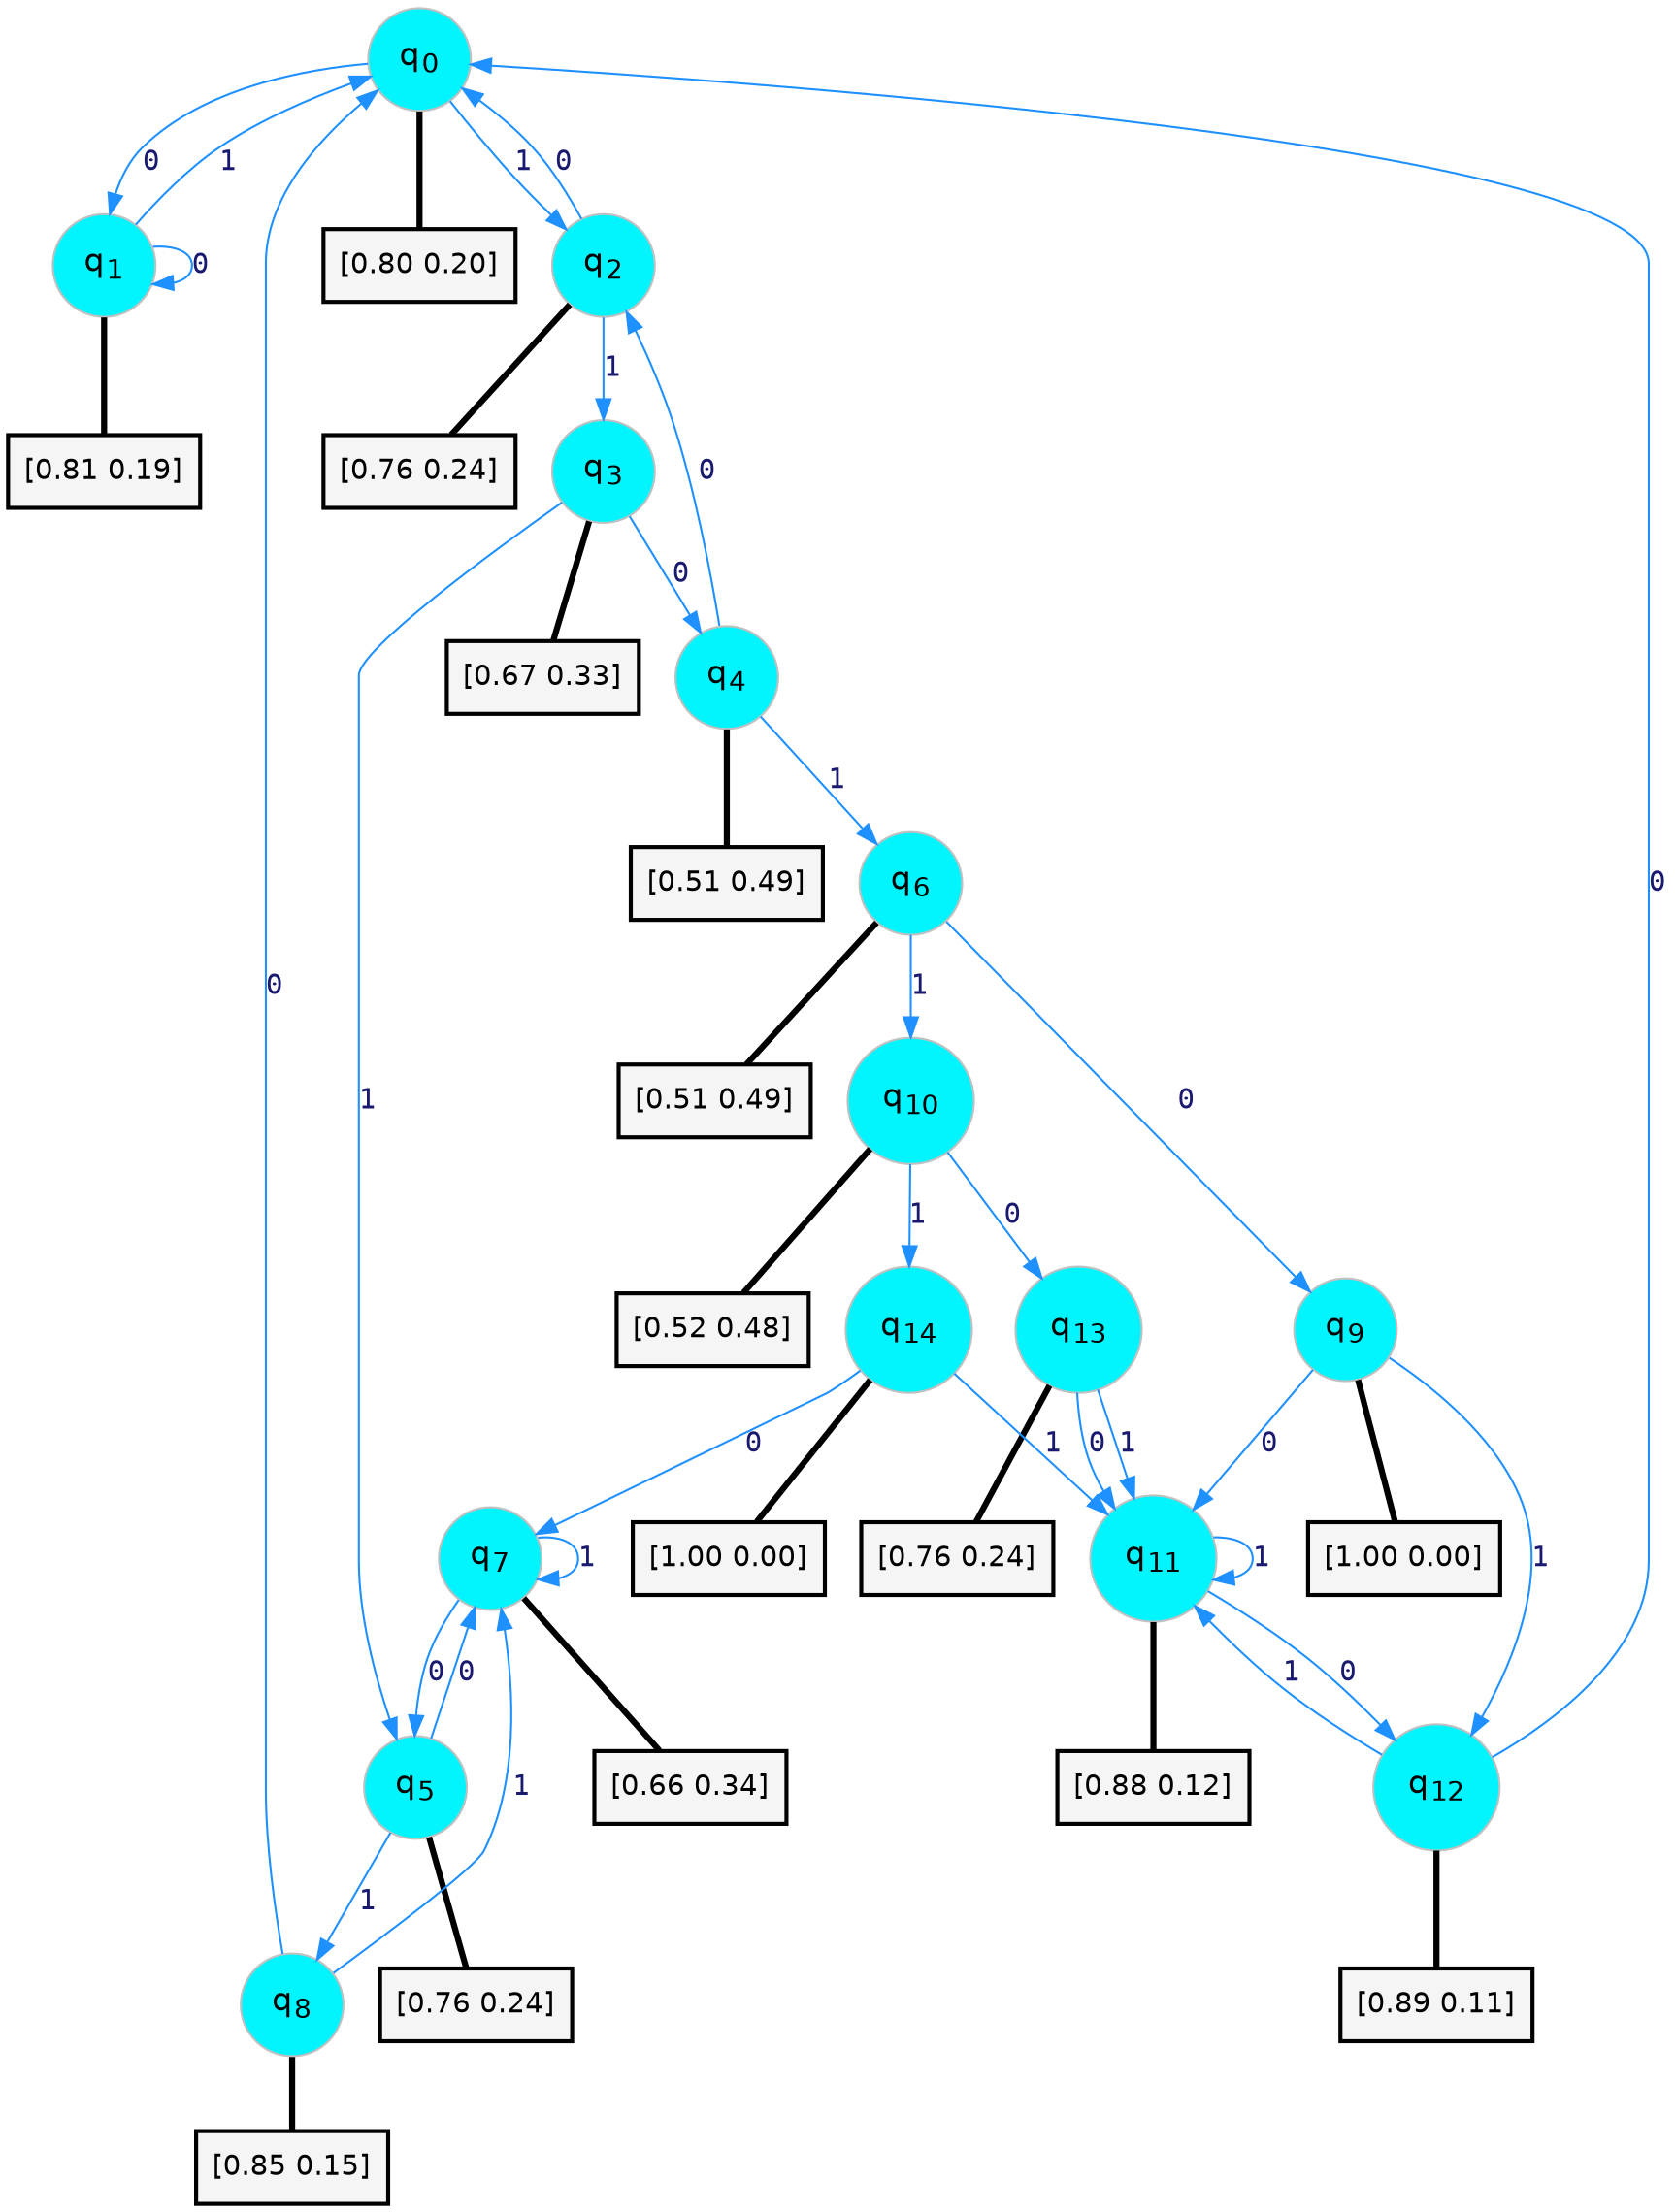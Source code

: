 digraph G {
graph [
bgcolor=transparent, dpi=300, rankdir=TD, size="40,25"];
node [
color=gray, fillcolor=turquoise1, fontcolor=black, fontname=Helvetica, fontsize=16, fontweight=bold, shape=circle, style=filled];
edge [
arrowsize=1, color=dodgerblue1, fontcolor=midnightblue, fontname=courier, fontweight=bold, penwidth=1, style=solid, weight=20];
0[label=<q<SUB>0</SUB>>];
1[label=<q<SUB>1</SUB>>];
2[label=<q<SUB>2</SUB>>];
3[label=<q<SUB>3</SUB>>];
4[label=<q<SUB>4</SUB>>];
5[label=<q<SUB>5</SUB>>];
6[label=<q<SUB>6</SUB>>];
7[label=<q<SUB>7</SUB>>];
8[label=<q<SUB>8</SUB>>];
9[label=<q<SUB>9</SUB>>];
10[label=<q<SUB>10</SUB>>];
11[label=<q<SUB>11</SUB>>];
12[label=<q<SUB>12</SUB>>];
13[label=<q<SUB>13</SUB>>];
14[label=<q<SUB>14</SUB>>];
15[label="[0.80 0.20]", shape=box,fontcolor=black, fontname=Helvetica, fontsize=14, penwidth=2, fillcolor=whitesmoke,color=black];
16[label="[0.81 0.19]", shape=box,fontcolor=black, fontname=Helvetica, fontsize=14, penwidth=2, fillcolor=whitesmoke,color=black];
17[label="[0.76 0.24]", shape=box,fontcolor=black, fontname=Helvetica, fontsize=14, penwidth=2, fillcolor=whitesmoke,color=black];
18[label="[0.67 0.33]", shape=box,fontcolor=black, fontname=Helvetica, fontsize=14, penwidth=2, fillcolor=whitesmoke,color=black];
19[label="[0.51 0.49]", shape=box,fontcolor=black, fontname=Helvetica, fontsize=14, penwidth=2, fillcolor=whitesmoke,color=black];
20[label="[0.76 0.24]", shape=box,fontcolor=black, fontname=Helvetica, fontsize=14, penwidth=2, fillcolor=whitesmoke,color=black];
21[label="[0.51 0.49]", shape=box,fontcolor=black, fontname=Helvetica, fontsize=14, penwidth=2, fillcolor=whitesmoke,color=black];
22[label="[0.66 0.34]", shape=box,fontcolor=black, fontname=Helvetica, fontsize=14, penwidth=2, fillcolor=whitesmoke,color=black];
23[label="[0.85 0.15]", shape=box,fontcolor=black, fontname=Helvetica, fontsize=14, penwidth=2, fillcolor=whitesmoke,color=black];
24[label="[1.00 0.00]", shape=box,fontcolor=black, fontname=Helvetica, fontsize=14, penwidth=2, fillcolor=whitesmoke,color=black];
25[label="[0.52 0.48]", shape=box,fontcolor=black, fontname=Helvetica, fontsize=14, penwidth=2, fillcolor=whitesmoke,color=black];
26[label="[0.88 0.12]", shape=box,fontcolor=black, fontname=Helvetica, fontsize=14, penwidth=2, fillcolor=whitesmoke,color=black];
27[label="[0.89 0.11]", shape=box,fontcolor=black, fontname=Helvetica, fontsize=14, penwidth=2, fillcolor=whitesmoke,color=black];
28[label="[0.76 0.24]", shape=box,fontcolor=black, fontname=Helvetica, fontsize=14, penwidth=2, fillcolor=whitesmoke,color=black];
29[label="[1.00 0.00]", shape=box,fontcolor=black, fontname=Helvetica, fontsize=14, penwidth=2, fillcolor=whitesmoke,color=black];
0->1 [label=0];
0->2 [label=1];
0->15 [arrowhead=none, penwidth=3,color=black];
1->1 [label=0];
1->0 [label=1];
1->16 [arrowhead=none, penwidth=3,color=black];
2->0 [label=0];
2->3 [label=1];
2->17 [arrowhead=none, penwidth=3,color=black];
3->4 [label=0];
3->5 [label=1];
3->18 [arrowhead=none, penwidth=3,color=black];
4->2 [label=0];
4->6 [label=1];
4->19 [arrowhead=none, penwidth=3,color=black];
5->7 [label=0];
5->8 [label=1];
5->20 [arrowhead=none, penwidth=3,color=black];
6->9 [label=0];
6->10 [label=1];
6->21 [arrowhead=none, penwidth=3,color=black];
7->5 [label=0];
7->7 [label=1];
7->22 [arrowhead=none, penwidth=3,color=black];
8->0 [label=0];
8->7 [label=1];
8->23 [arrowhead=none, penwidth=3,color=black];
9->11 [label=0];
9->12 [label=1];
9->24 [arrowhead=none, penwidth=3,color=black];
10->13 [label=0];
10->14 [label=1];
10->25 [arrowhead=none, penwidth=3,color=black];
11->12 [label=0];
11->11 [label=1];
11->26 [arrowhead=none, penwidth=3,color=black];
12->0 [label=0];
12->11 [label=1];
12->27 [arrowhead=none, penwidth=3,color=black];
13->11 [label=0];
13->11 [label=1];
13->28 [arrowhead=none, penwidth=3,color=black];
14->7 [label=0];
14->11 [label=1];
14->29 [arrowhead=none, penwidth=3,color=black];
}
